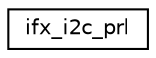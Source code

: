 digraph "Graphical Class Hierarchy"
{
 // LATEX_PDF_SIZE
  edge [fontname="Helvetica",fontsize="10",labelfontname="Helvetica",labelfontsize="10"];
  node [fontname="Helvetica",fontsize="10",shape=record];
  rankdir="LR";
  Node0 [label="ifx_i2c_prl",height=0.2,width=0.4,color="black", fillcolor="white", style="filled",URL="$dd/d7e/structifx__i2c__prl.html",tooltip="Presentation layer structure."];
}
